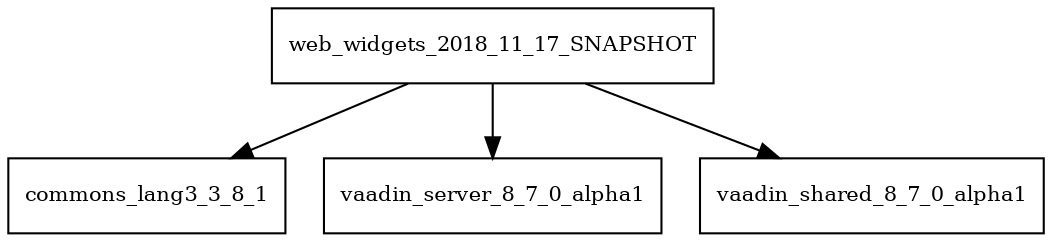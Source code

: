 digraph web_widgets_2018_11_17_SNAPSHOT_dependencies {
  node [shape = box, fontsize=10.0];
  web_widgets_2018_11_17_SNAPSHOT -> commons_lang3_3_8_1;
  web_widgets_2018_11_17_SNAPSHOT -> vaadin_server_8_7_0_alpha1;
  web_widgets_2018_11_17_SNAPSHOT -> vaadin_shared_8_7_0_alpha1;
}
